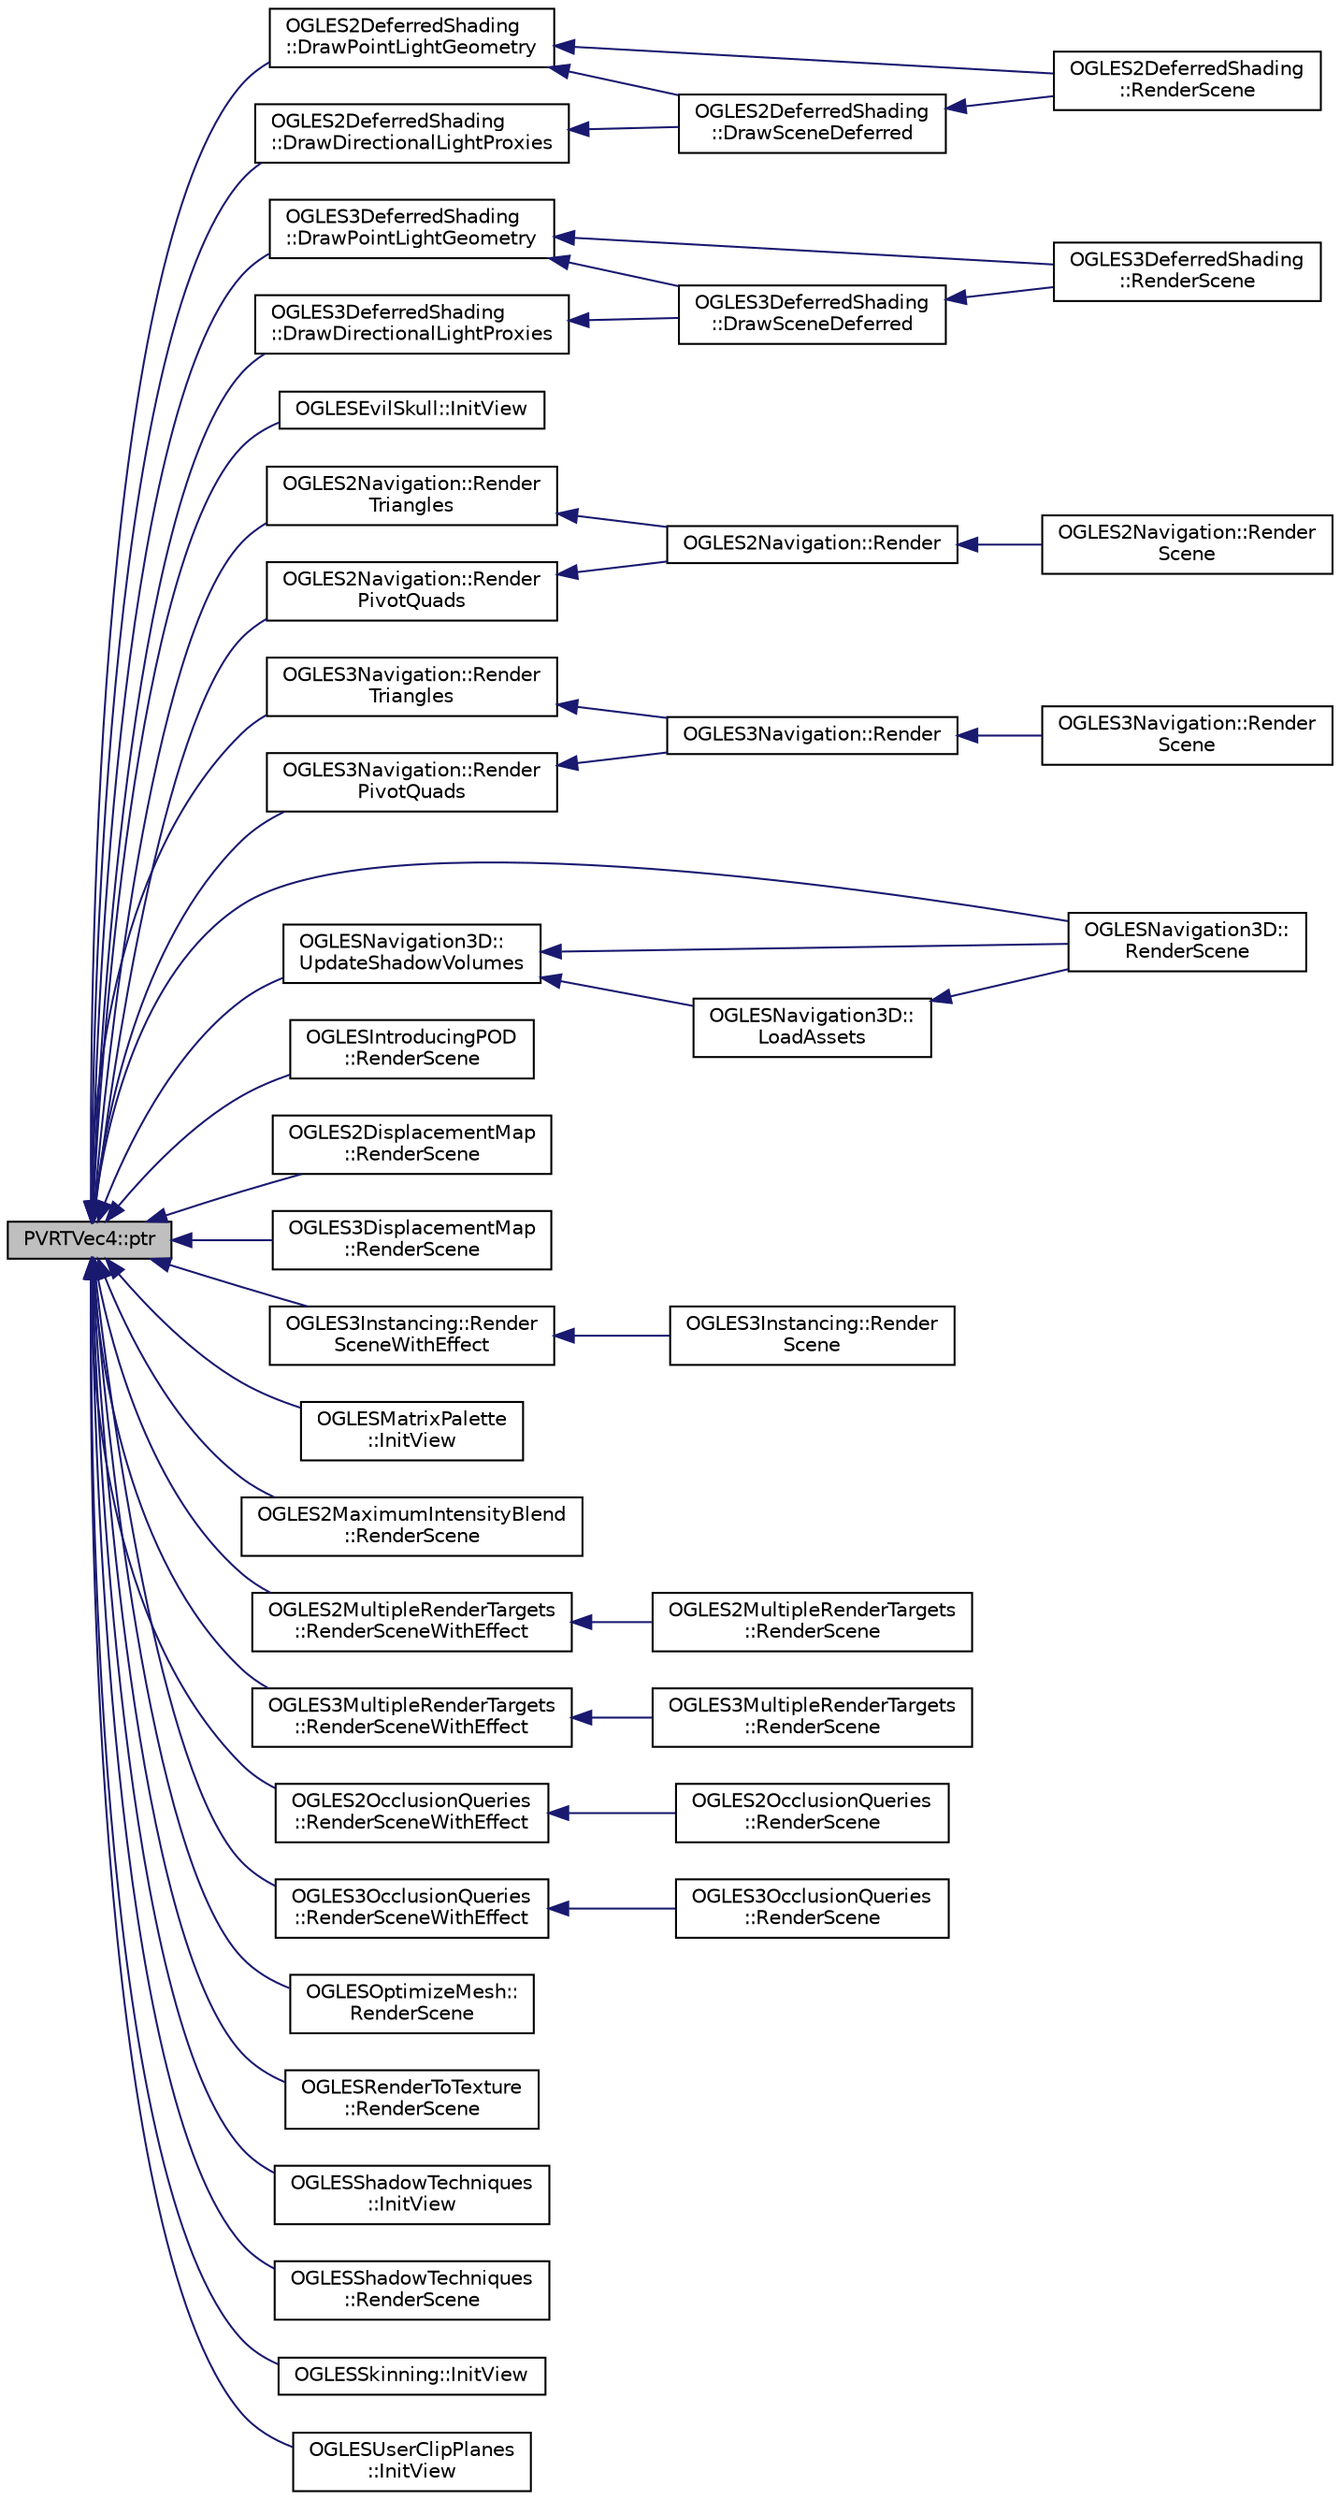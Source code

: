 digraph "PVRTVec4::ptr"
{
  edge [fontname="Helvetica",fontsize="10",labelfontname="Helvetica",labelfontsize="10"];
  node [fontname="Helvetica",fontsize="10",shape=record];
  rankdir="LR";
  Node1 [label="PVRTVec4::ptr",height=0.2,width=0.4,color="black", fillcolor="grey75", style="filled", fontcolor="black"];
  Node1 -> Node2 [dir="back",color="midnightblue",fontsize="10",style="solid"];
  Node2 [label="OGLES2DeferredShading\l::DrawPointLightGeometry",height=0.2,width=0.4,color="black", fillcolor="white", style="filled",URL="$class_o_g_l_e_s2_deferred_shading.html#a5ec0f23500dc738134a23f9917eb02ec"];
  Node2 -> Node3 [dir="back",color="midnightblue",fontsize="10",style="solid"];
  Node3 [label="OGLES2DeferredShading\l::RenderScene",height=0.2,width=0.4,color="black", fillcolor="white", style="filled",URL="$class_o_g_l_e_s2_deferred_shading.html#aa5fb331badd65785c52334fadbbdf3b8"];
  Node2 -> Node4 [dir="back",color="midnightblue",fontsize="10",style="solid"];
  Node4 [label="OGLES2DeferredShading\l::DrawSceneDeferred",height=0.2,width=0.4,color="black", fillcolor="white", style="filled",URL="$class_o_g_l_e_s2_deferred_shading.html#a95f622dabbb285b762a9e0d722f58266"];
  Node4 -> Node3 [dir="back",color="midnightblue",fontsize="10",style="solid"];
  Node1 -> Node5 [dir="back",color="midnightblue",fontsize="10",style="solid"];
  Node5 [label="OGLES2DeferredShading\l::DrawDirectionalLightProxies",height=0.2,width=0.4,color="black", fillcolor="white", style="filled",URL="$class_o_g_l_e_s2_deferred_shading.html#ae148cefd345711620d310425766abf27"];
  Node5 -> Node4 [dir="back",color="midnightblue",fontsize="10",style="solid"];
  Node1 -> Node6 [dir="back",color="midnightblue",fontsize="10",style="solid"];
  Node6 [label="OGLES3DeferredShading\l::DrawPointLightGeometry",height=0.2,width=0.4,color="black", fillcolor="white", style="filled",URL="$class_o_g_l_e_s3_deferred_shading.html#acf9875fc26bc20d2dd20b3af4f439fda"];
  Node6 -> Node7 [dir="back",color="midnightblue",fontsize="10",style="solid"];
  Node7 [label="OGLES3DeferredShading\l::RenderScene",height=0.2,width=0.4,color="black", fillcolor="white", style="filled",URL="$class_o_g_l_e_s3_deferred_shading.html#a65b2f29d4627953888de63c1052852f5"];
  Node6 -> Node8 [dir="back",color="midnightblue",fontsize="10",style="solid"];
  Node8 [label="OGLES3DeferredShading\l::DrawSceneDeferred",height=0.2,width=0.4,color="black", fillcolor="white", style="filled",URL="$class_o_g_l_e_s3_deferred_shading.html#a03821dff6912b1945d245427658e37f6"];
  Node8 -> Node7 [dir="back",color="midnightblue",fontsize="10",style="solid"];
  Node1 -> Node9 [dir="back",color="midnightblue",fontsize="10",style="solid"];
  Node9 [label="OGLES3DeferredShading\l::DrawDirectionalLightProxies",height=0.2,width=0.4,color="black", fillcolor="white", style="filled",URL="$class_o_g_l_e_s3_deferred_shading.html#a1cce35f31e6f539af4ea9847c42f14f0"];
  Node9 -> Node8 [dir="back",color="midnightblue",fontsize="10",style="solid"];
  Node1 -> Node10 [dir="back",color="midnightblue",fontsize="10",style="solid"];
  Node10 [label="OGLESEvilSkull::InitView",height=0.2,width=0.4,color="black", fillcolor="white", style="filled",URL="$class_o_g_l_e_s_evil_skull.html#a49d0169987b3b97de24d9cfd52c86a8c"];
  Node1 -> Node11 [dir="back",color="midnightblue",fontsize="10",style="solid"];
  Node11 [label="OGLES2Navigation::Render\lTriangles",height=0.2,width=0.4,color="black", fillcolor="white", style="filled",URL="$class_o_g_l_e_s2_navigation.html#a376d794ed52e5a1ac95edce69babdbdf"];
  Node11 -> Node12 [dir="back",color="midnightblue",fontsize="10",style="solid"];
  Node12 [label="OGLES2Navigation::Render",height=0.2,width=0.4,color="black", fillcolor="white", style="filled",URL="$class_o_g_l_e_s2_navigation.html#adc747ca2cc27c2375ba8b637a325c1de"];
  Node12 -> Node13 [dir="back",color="midnightblue",fontsize="10",style="solid"];
  Node13 [label="OGLES2Navigation::Render\lScene",height=0.2,width=0.4,color="black", fillcolor="white", style="filled",URL="$class_o_g_l_e_s2_navigation.html#a9cb124d8ade34220559eca3f2130fdeb"];
  Node1 -> Node14 [dir="back",color="midnightblue",fontsize="10",style="solid"];
  Node14 [label="OGLES2Navigation::Render\lPivotQuads",height=0.2,width=0.4,color="black", fillcolor="white", style="filled",URL="$class_o_g_l_e_s2_navigation.html#a34c7d1c4b05ac705b82eb056c0ab29c0"];
  Node14 -> Node12 [dir="back",color="midnightblue",fontsize="10",style="solid"];
  Node1 -> Node15 [dir="back",color="midnightblue",fontsize="10",style="solid"];
  Node15 [label="OGLES3Navigation::Render\lTriangles",height=0.2,width=0.4,color="black", fillcolor="white", style="filled",URL="$class_o_g_l_e_s3_navigation.html#adafdab5873d1e42ee4804f31037f3d5c"];
  Node15 -> Node16 [dir="back",color="midnightblue",fontsize="10",style="solid"];
  Node16 [label="OGLES3Navigation::Render",height=0.2,width=0.4,color="black", fillcolor="white", style="filled",URL="$class_o_g_l_e_s3_navigation.html#a00a8d2cd1327439e76d51470ad011a26"];
  Node16 -> Node17 [dir="back",color="midnightblue",fontsize="10",style="solid"];
  Node17 [label="OGLES3Navigation::Render\lScene",height=0.2,width=0.4,color="black", fillcolor="white", style="filled",URL="$class_o_g_l_e_s3_navigation.html#adc2f329993dc21bfecab7f79b1ebecb6"];
  Node1 -> Node18 [dir="back",color="midnightblue",fontsize="10",style="solid"];
  Node18 [label="OGLES3Navigation::Render\lPivotQuads",height=0.2,width=0.4,color="black", fillcolor="white", style="filled",URL="$class_o_g_l_e_s3_navigation.html#a25e69e7562068bf842610e9505ba3f00"];
  Node18 -> Node16 [dir="back",color="midnightblue",fontsize="10",style="solid"];
  Node1 -> Node19 [dir="back",color="midnightblue",fontsize="10",style="solid"];
  Node19 [label="OGLESNavigation3D::\lRenderScene",height=0.2,width=0.4,color="black", fillcolor="white", style="filled",URL="$class_o_g_l_e_s_navigation3_d.html#a11efe99292758062efe901fb67d54f02"];
  Node1 -> Node20 [dir="back",color="midnightblue",fontsize="10",style="solid"];
  Node20 [label="OGLESNavigation3D::\lUpdateShadowVolumes",height=0.2,width=0.4,color="black", fillcolor="white", style="filled",URL="$class_o_g_l_e_s_navigation3_d.html#a00b4833d563f86803ec23ba031bada57"];
  Node20 -> Node21 [dir="back",color="midnightblue",fontsize="10",style="solid"];
  Node21 [label="OGLESNavigation3D::\lLoadAssets",height=0.2,width=0.4,color="black", fillcolor="white", style="filled",URL="$class_o_g_l_e_s_navigation3_d.html#a074cf37f2ce799f5110126e43b7f81ea"];
  Node21 -> Node19 [dir="back",color="midnightblue",fontsize="10",style="solid"];
  Node20 -> Node19 [dir="back",color="midnightblue",fontsize="10",style="solid"];
  Node1 -> Node22 [dir="back",color="midnightblue",fontsize="10",style="solid"];
  Node22 [label="OGLESIntroducingPOD\l::RenderScene",height=0.2,width=0.4,color="black", fillcolor="white", style="filled",URL="$class_o_g_l_e_s_introducing_p_o_d.html#a7eb8b367f70796cc16ca7579dc162c51"];
  Node1 -> Node23 [dir="back",color="midnightblue",fontsize="10",style="solid"];
  Node23 [label="OGLES2DisplacementMap\l::RenderScene",height=0.2,width=0.4,color="black", fillcolor="white", style="filled",URL="$class_o_g_l_e_s2_displacement_map.html#a32ad71c4b07fbc0bbbb802c14acd0c11"];
  Node1 -> Node24 [dir="back",color="midnightblue",fontsize="10",style="solid"];
  Node24 [label="OGLES3DisplacementMap\l::RenderScene",height=0.2,width=0.4,color="black", fillcolor="white", style="filled",URL="$class_o_g_l_e_s3_displacement_map.html#af2b5dede7fb0345dedfe1e3e87fbf7a7"];
  Node1 -> Node25 [dir="back",color="midnightblue",fontsize="10",style="solid"];
  Node25 [label="OGLES3Instancing::Render\lSceneWithEffect",height=0.2,width=0.4,color="black", fillcolor="white", style="filled",URL="$class_o_g_l_e_s3_instancing.html#a41d4050b62ca3b7cbad6393445f2402a"];
  Node25 -> Node26 [dir="back",color="midnightblue",fontsize="10",style="solid"];
  Node26 [label="OGLES3Instancing::Render\lScene",height=0.2,width=0.4,color="black", fillcolor="white", style="filled",URL="$class_o_g_l_e_s3_instancing.html#aac87b19c8dcf9d0cd530eef9496c8a41"];
  Node1 -> Node27 [dir="back",color="midnightblue",fontsize="10",style="solid"];
  Node27 [label="OGLESMatrixPalette\l::InitView",height=0.2,width=0.4,color="black", fillcolor="white", style="filled",URL="$class_o_g_l_e_s_matrix_palette.html#af8d5112ded4ef7e98cf6778a703332de",tooltip="Initialise the view. "];
  Node1 -> Node28 [dir="back",color="midnightblue",fontsize="10",style="solid"];
  Node28 [label="OGLES2MaximumIntensityBlend\l::RenderScene",height=0.2,width=0.4,color="black", fillcolor="white", style="filled",URL="$class_o_g_l_e_s2_maximum_intensity_blend.html#af3a7ec554818b805290fef1a04036d2f"];
  Node1 -> Node29 [dir="back",color="midnightblue",fontsize="10",style="solid"];
  Node29 [label="OGLES2MultipleRenderTargets\l::RenderSceneWithEffect",height=0.2,width=0.4,color="black", fillcolor="white", style="filled",URL="$class_o_g_l_e_s2_multiple_render_targets.html#abb74e35bd252a2d852d0b17f9b3a80b3"];
  Node29 -> Node30 [dir="back",color="midnightblue",fontsize="10",style="solid"];
  Node30 [label="OGLES2MultipleRenderTargets\l::RenderScene",height=0.2,width=0.4,color="black", fillcolor="white", style="filled",URL="$class_o_g_l_e_s2_multiple_render_targets.html#a63726e5b36a4e95b554e0d3c985a34fe"];
  Node1 -> Node31 [dir="back",color="midnightblue",fontsize="10",style="solid"];
  Node31 [label="OGLES3MultipleRenderTargets\l::RenderSceneWithEffect",height=0.2,width=0.4,color="black", fillcolor="white", style="filled",URL="$class_o_g_l_e_s3_multiple_render_targets.html#aae07e06719f23092adf1547219028e95"];
  Node31 -> Node32 [dir="back",color="midnightblue",fontsize="10",style="solid"];
  Node32 [label="OGLES3MultipleRenderTargets\l::RenderScene",height=0.2,width=0.4,color="black", fillcolor="white", style="filled",URL="$class_o_g_l_e_s3_multiple_render_targets.html#aa0311b9df0df6a3d88f60b70103c4ee5"];
  Node1 -> Node33 [dir="back",color="midnightblue",fontsize="10",style="solid"];
  Node33 [label="OGLES2OcclusionQueries\l::RenderSceneWithEffect",height=0.2,width=0.4,color="black", fillcolor="white", style="filled",URL="$class_o_g_l_e_s2_occlusion_queries.html#a07366f5e718deb30e905db48205fecde"];
  Node33 -> Node34 [dir="back",color="midnightblue",fontsize="10",style="solid"];
  Node34 [label="OGLES2OcclusionQueries\l::RenderScene",height=0.2,width=0.4,color="black", fillcolor="white", style="filled",URL="$class_o_g_l_e_s2_occlusion_queries.html#abf4f321ccdc3cac3e81ee2124d2e1999"];
  Node1 -> Node35 [dir="back",color="midnightblue",fontsize="10",style="solid"];
  Node35 [label="OGLES3OcclusionQueries\l::RenderSceneWithEffect",height=0.2,width=0.4,color="black", fillcolor="white", style="filled",URL="$class_o_g_l_e_s3_occlusion_queries.html#afbfc87546cdefacc99aad97ca6f4c249"];
  Node35 -> Node36 [dir="back",color="midnightblue",fontsize="10",style="solid"];
  Node36 [label="OGLES3OcclusionQueries\l::RenderScene",height=0.2,width=0.4,color="black", fillcolor="white", style="filled",URL="$class_o_g_l_e_s3_occlusion_queries.html#a16db67461f05eaa19f819e24132f74ee"];
  Node1 -> Node37 [dir="back",color="midnightblue",fontsize="10",style="solid"];
  Node37 [label="OGLESOptimizeMesh::\lRenderScene",height=0.2,width=0.4,color="black", fillcolor="white", style="filled",URL="$class_o_g_l_e_s_optimize_mesh.html#a6bb2fea42f6b292a9fe132927dd3e104",tooltip="Render the scene. "];
  Node1 -> Node38 [dir="back",color="midnightblue",fontsize="10",style="solid"];
  Node38 [label="OGLESRenderToTexture\l::RenderScene",height=0.2,width=0.4,color="black", fillcolor="white", style="filled",URL="$class_o_g_l_e_s_render_to_texture.html#a6d02e90a6be6fe68e763a842f9401d73"];
  Node1 -> Node39 [dir="back",color="midnightblue",fontsize="10",style="solid"];
  Node39 [label="OGLESShadowTechniques\l::InitView",height=0.2,width=0.4,color="black", fillcolor="white", style="filled",URL="$class_o_g_l_e_s_shadow_techniques.html#a91c20c54e8dc22e03e229059cafe66f5"];
  Node1 -> Node40 [dir="back",color="midnightblue",fontsize="10",style="solid"];
  Node40 [label="OGLESShadowTechniques\l::RenderScene",height=0.2,width=0.4,color="black", fillcolor="white", style="filled",URL="$class_o_g_l_e_s_shadow_techniques.html#aec061fb774765373606c7208c0bbaaac"];
  Node1 -> Node41 [dir="back",color="midnightblue",fontsize="10",style="solid"];
  Node41 [label="OGLESSkinning::InitView",height=0.2,width=0.4,color="black", fillcolor="white", style="filled",URL="$class_o_g_l_e_s_skinning.html#a70319630ffc36a323ebd002d1befa72c",tooltip="Initialise the view. "];
  Node1 -> Node42 [dir="back",color="midnightblue",fontsize="10",style="solid"];
  Node42 [label="OGLESUserClipPlanes\l::InitView",height=0.2,width=0.4,color="black", fillcolor="white", style="filled",URL="$class_o_g_l_e_s_user_clip_planes.html#a9b2e21b8248b7aaf4cbef8ef3ae5415b"];
}
